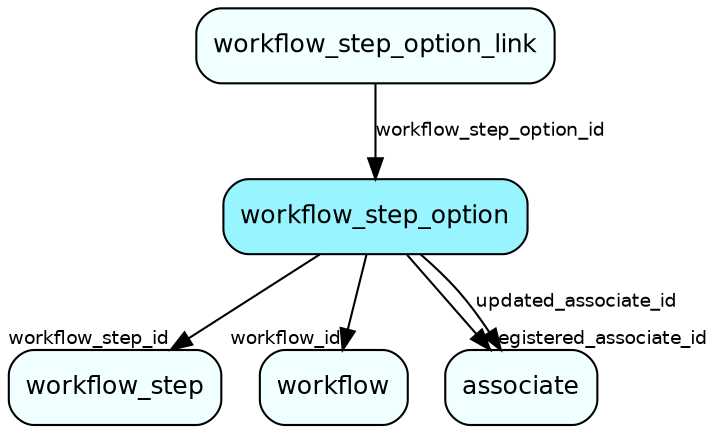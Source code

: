 digraph workflow_step_option  {
node [shape = box style="rounded, filled" fontname = "Helvetica" fontsize = "12" ]
edge [fontname = "Helvetica" fontsize = "9"]

workflow_step_option[fillcolor = "cadetblue1"]
workflow_step[fillcolor = "azure1"]
workflow[fillcolor = "azure1"]
associate[fillcolor = "azure1"]
workflow_step_option_link[fillcolor = "azure1"]
workflow_step_option -> workflow_step [headlabel = "workflow_step_id"]
workflow_step_option -> workflow [headlabel = "workflow_id"]
workflow_step_option -> associate [headlabel = "registered_associate_id"]
workflow_step_option -> associate [label = "updated_associate_id"]
workflow_step_option_link -> workflow_step_option [label = "workflow_step_option_id"]
}

